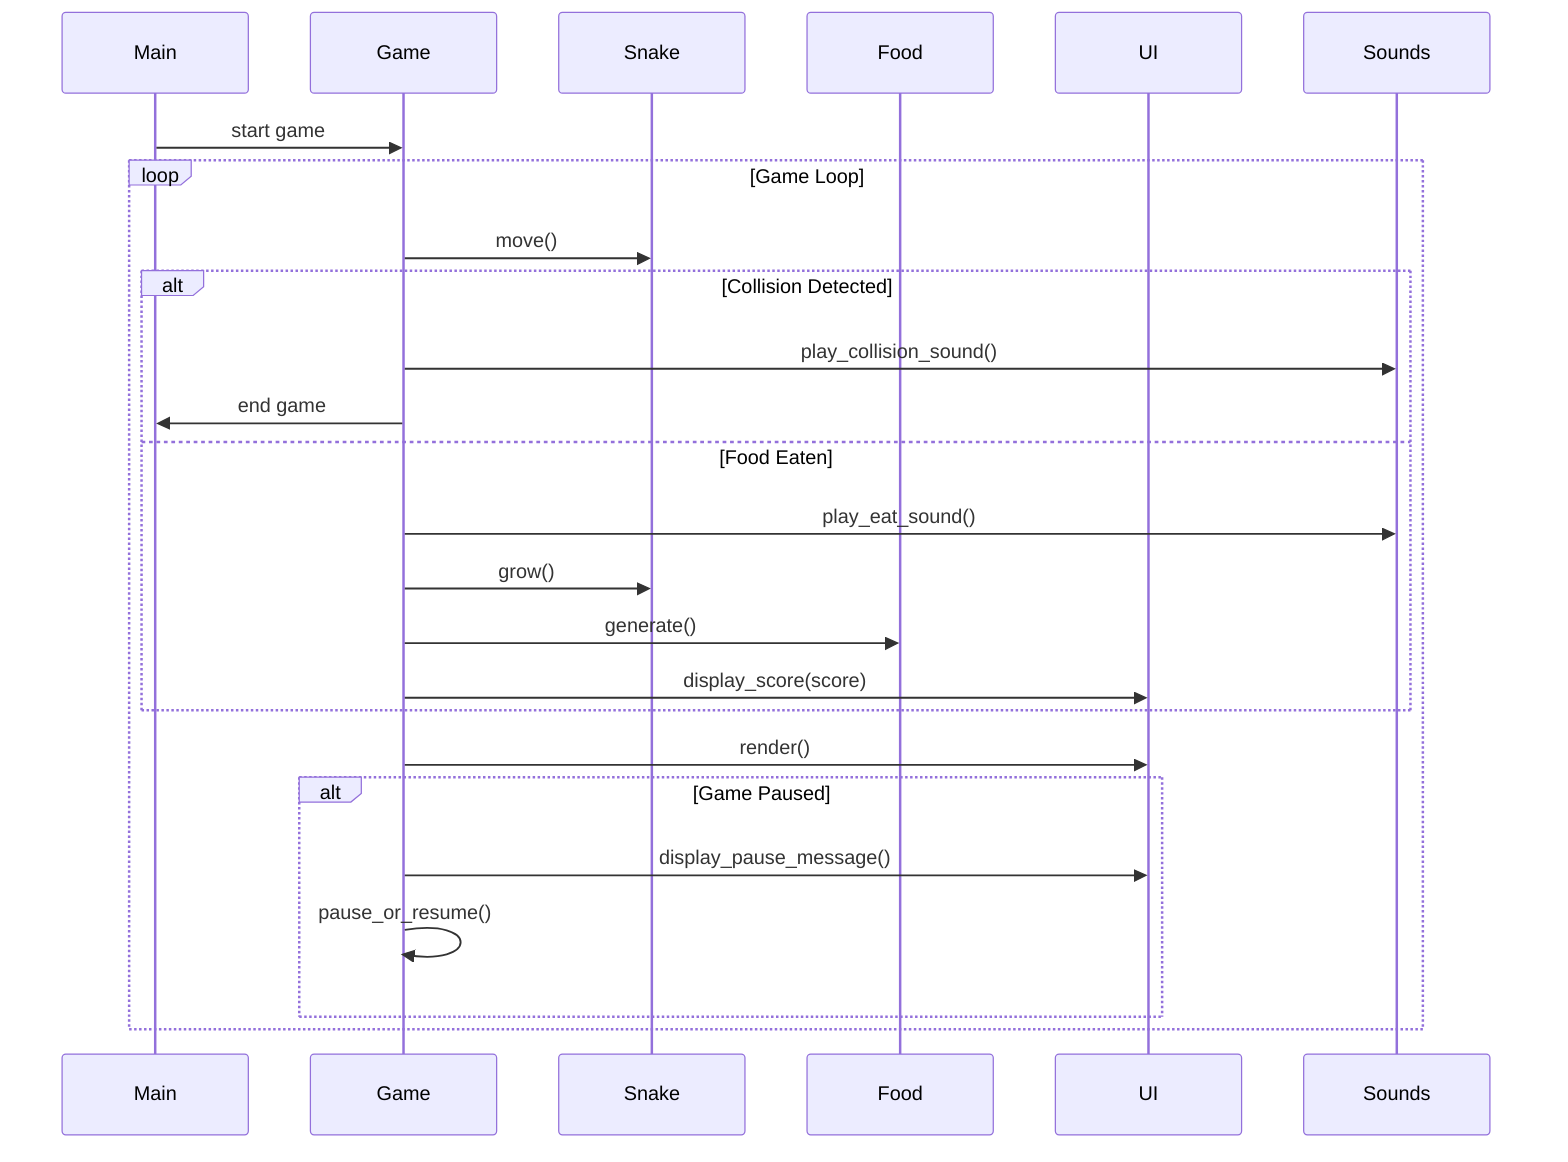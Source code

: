 sequenceDiagram
    participant M as Main
    participant G as Game
    participant S as Snake
    participant F as Food
    participant U as UI
    participant So as Sounds
    M->>G: start game
    loop Game Loop
        G->>S: move()
        alt Collision Detected
            G->>So: play_collision_sound()
            G->>M: end game
        else Food Eaten
            G->>So: play_eat_sound()
            G->>S: grow()
            G->>F: generate()
            G->>U: display_score(score)
        end
        G->>U: render()
        alt Game Paused
            G->>U: display_pause_message()
            G->>G: pause_or_resume()
        end
    end